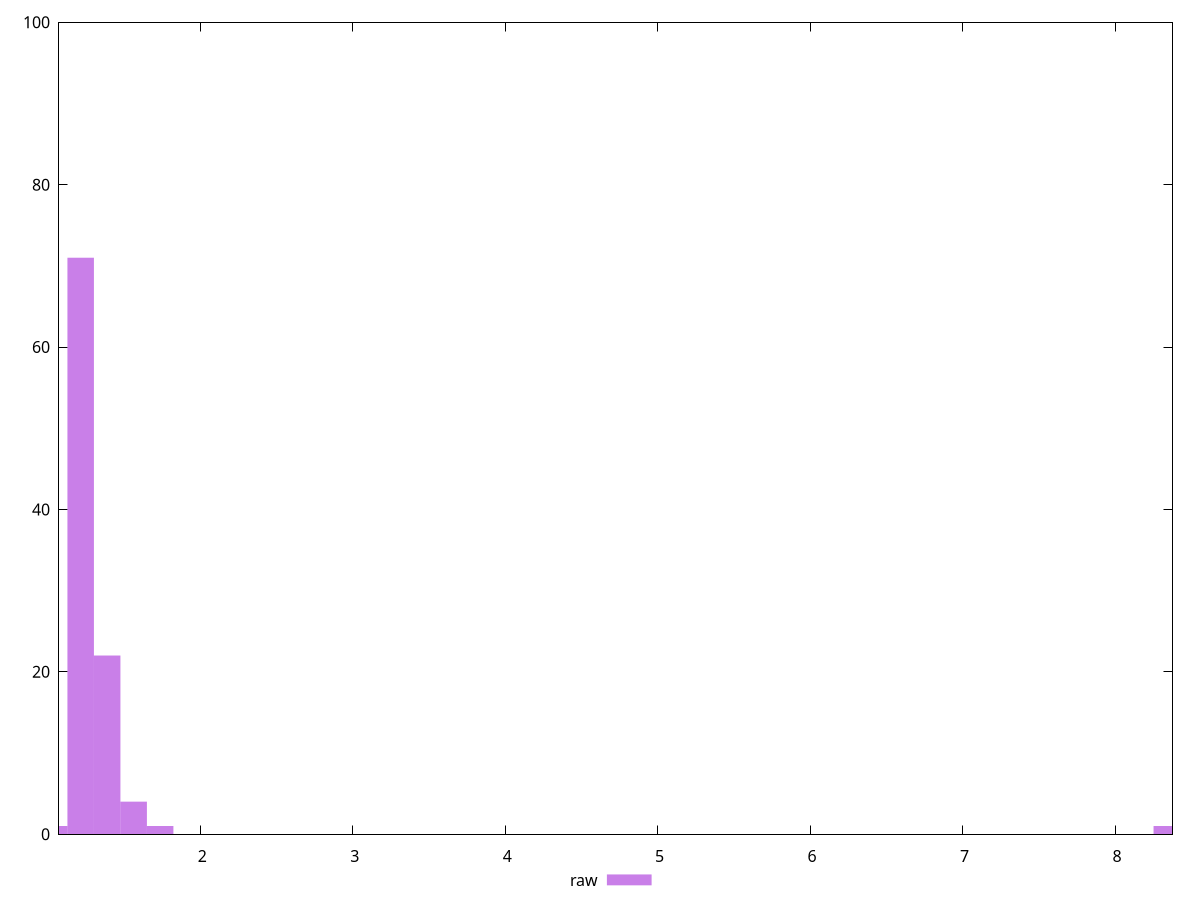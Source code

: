 reset

$raw <<EOF
8.339631652046604 1
1.7374232608430427 1
1.389938608674434 22
1.0424539565058255 1
1.5636809347587384 4
1.2161962825901298 71
EOF

set key outside below
set boxwidth 0.17374232608430426
set xrange [1.0739999999999998:8.376999999999995]
set yrange [0:100]
set style fill transparent solid 0.5 noborder
set terminal svg size 640, 490 enhanced background rgb 'white'
set output "report_00007_2020-12-11T15:55:29.892Z/server-response-time/samples/empty/raw/histogram.svg"

plot $raw title "raw" with boxes

reset
